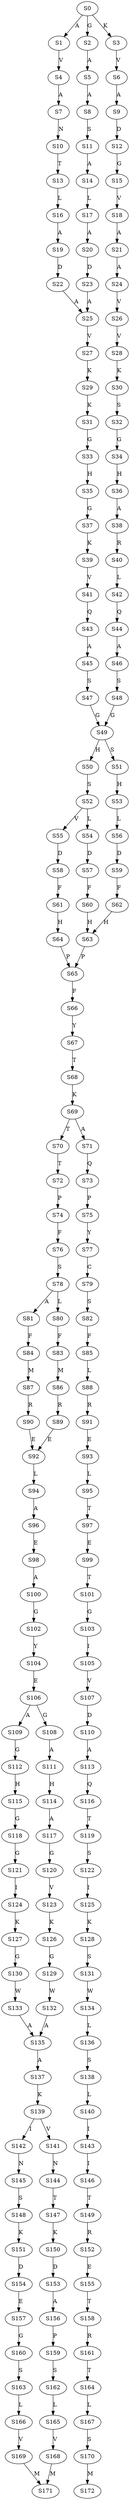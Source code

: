 strict digraph  {
	S0 -> S1 [ label = A ];
	S0 -> S2 [ label = G ];
	S0 -> S3 [ label = K ];
	S1 -> S4 [ label = V ];
	S2 -> S5 [ label = A ];
	S3 -> S6 [ label = V ];
	S4 -> S7 [ label = A ];
	S5 -> S8 [ label = A ];
	S6 -> S9 [ label = A ];
	S7 -> S10 [ label = N ];
	S8 -> S11 [ label = S ];
	S9 -> S12 [ label = D ];
	S10 -> S13 [ label = T ];
	S11 -> S14 [ label = A ];
	S12 -> S15 [ label = G ];
	S13 -> S16 [ label = L ];
	S14 -> S17 [ label = L ];
	S15 -> S18 [ label = V ];
	S16 -> S19 [ label = A ];
	S17 -> S20 [ label = A ];
	S18 -> S21 [ label = A ];
	S19 -> S22 [ label = D ];
	S20 -> S23 [ label = D ];
	S21 -> S24 [ label = A ];
	S22 -> S25 [ label = A ];
	S23 -> S25 [ label = A ];
	S24 -> S26 [ label = V ];
	S25 -> S27 [ label = V ];
	S26 -> S28 [ label = V ];
	S27 -> S29 [ label = K ];
	S28 -> S30 [ label = K ];
	S29 -> S31 [ label = K ];
	S30 -> S32 [ label = S ];
	S31 -> S33 [ label = G ];
	S32 -> S34 [ label = G ];
	S33 -> S35 [ label = H ];
	S34 -> S36 [ label = H ];
	S35 -> S37 [ label = G ];
	S36 -> S38 [ label = A ];
	S37 -> S39 [ label = K ];
	S38 -> S40 [ label = R ];
	S39 -> S41 [ label = V ];
	S40 -> S42 [ label = L ];
	S41 -> S43 [ label = Q ];
	S42 -> S44 [ label = Q ];
	S43 -> S45 [ label = A ];
	S44 -> S46 [ label = A ];
	S45 -> S47 [ label = S ];
	S46 -> S48 [ label = S ];
	S47 -> S49 [ label = G ];
	S48 -> S49 [ label = G ];
	S49 -> S50 [ label = H ];
	S49 -> S51 [ label = S ];
	S50 -> S52 [ label = S ];
	S51 -> S53 [ label = H ];
	S52 -> S54 [ label = L ];
	S52 -> S55 [ label = V ];
	S53 -> S56 [ label = L ];
	S54 -> S57 [ label = D ];
	S55 -> S58 [ label = D ];
	S56 -> S59 [ label = D ];
	S57 -> S60 [ label = F ];
	S58 -> S61 [ label = F ];
	S59 -> S62 [ label = F ];
	S60 -> S63 [ label = H ];
	S61 -> S64 [ label = H ];
	S62 -> S63 [ label = H ];
	S63 -> S65 [ label = P ];
	S64 -> S65 [ label = P ];
	S65 -> S66 [ label = F ];
	S66 -> S67 [ label = Y ];
	S67 -> S68 [ label = T ];
	S68 -> S69 [ label = K ];
	S69 -> S70 [ label = T ];
	S69 -> S71 [ label = A ];
	S70 -> S72 [ label = T ];
	S71 -> S73 [ label = Q ];
	S72 -> S74 [ label = P ];
	S73 -> S75 [ label = P ];
	S74 -> S76 [ label = F ];
	S75 -> S77 [ label = Y ];
	S76 -> S78 [ label = S ];
	S77 -> S79 [ label = C ];
	S78 -> S80 [ label = L ];
	S78 -> S81 [ label = A ];
	S79 -> S82 [ label = S ];
	S80 -> S83 [ label = F ];
	S81 -> S84 [ label = F ];
	S82 -> S85 [ label = F ];
	S83 -> S86 [ label = M ];
	S84 -> S87 [ label = M ];
	S85 -> S88 [ label = L ];
	S86 -> S89 [ label = R ];
	S87 -> S90 [ label = R ];
	S88 -> S91 [ label = R ];
	S89 -> S92 [ label = E ];
	S90 -> S92 [ label = E ];
	S91 -> S93 [ label = E ];
	S92 -> S94 [ label = L ];
	S93 -> S95 [ label = L ];
	S94 -> S96 [ label = A ];
	S95 -> S97 [ label = T ];
	S96 -> S98 [ label = E ];
	S97 -> S99 [ label = E ];
	S98 -> S100 [ label = A ];
	S99 -> S101 [ label = T ];
	S100 -> S102 [ label = G ];
	S101 -> S103 [ label = G ];
	S102 -> S104 [ label = Y ];
	S103 -> S105 [ label = I ];
	S104 -> S106 [ label = E ];
	S105 -> S107 [ label = V ];
	S106 -> S108 [ label = G ];
	S106 -> S109 [ label = A ];
	S107 -> S110 [ label = D ];
	S108 -> S111 [ label = A ];
	S109 -> S112 [ label = G ];
	S110 -> S113 [ label = A ];
	S111 -> S114 [ label = H ];
	S112 -> S115 [ label = H ];
	S113 -> S116 [ label = Q ];
	S114 -> S117 [ label = A ];
	S115 -> S118 [ label = G ];
	S116 -> S119 [ label = T ];
	S117 -> S120 [ label = G ];
	S118 -> S121 [ label = G ];
	S119 -> S122 [ label = S ];
	S120 -> S123 [ label = V ];
	S121 -> S124 [ label = I ];
	S122 -> S125 [ label = I ];
	S123 -> S126 [ label = K ];
	S124 -> S127 [ label = K ];
	S125 -> S128 [ label = K ];
	S126 -> S129 [ label = G ];
	S127 -> S130 [ label = G ];
	S128 -> S131 [ label = S ];
	S129 -> S132 [ label = W ];
	S130 -> S133 [ label = W ];
	S131 -> S134 [ label = W ];
	S132 -> S135 [ label = A ];
	S133 -> S135 [ label = A ];
	S134 -> S136 [ label = L ];
	S135 -> S137 [ label = A ];
	S136 -> S138 [ label = S ];
	S137 -> S139 [ label = K ];
	S138 -> S140 [ label = L ];
	S139 -> S141 [ label = V ];
	S139 -> S142 [ label = I ];
	S140 -> S143 [ label = I ];
	S141 -> S144 [ label = N ];
	S142 -> S145 [ label = N ];
	S143 -> S146 [ label = I ];
	S144 -> S147 [ label = T ];
	S145 -> S148 [ label = S ];
	S146 -> S149 [ label = T ];
	S147 -> S150 [ label = K ];
	S148 -> S151 [ label = K ];
	S149 -> S152 [ label = R ];
	S150 -> S153 [ label = D ];
	S151 -> S154 [ label = D ];
	S152 -> S155 [ label = E ];
	S153 -> S156 [ label = A ];
	S154 -> S157 [ label = E ];
	S155 -> S158 [ label = T ];
	S156 -> S159 [ label = P ];
	S157 -> S160 [ label = G ];
	S158 -> S161 [ label = R ];
	S159 -> S162 [ label = S ];
	S160 -> S163 [ label = S ];
	S161 -> S164 [ label = T ];
	S162 -> S165 [ label = L ];
	S163 -> S166 [ label = L ];
	S164 -> S167 [ label = L ];
	S165 -> S168 [ label = V ];
	S166 -> S169 [ label = V ];
	S167 -> S170 [ label = S ];
	S168 -> S171 [ label = M ];
	S169 -> S171 [ label = M ];
	S170 -> S172 [ label = M ];
}
